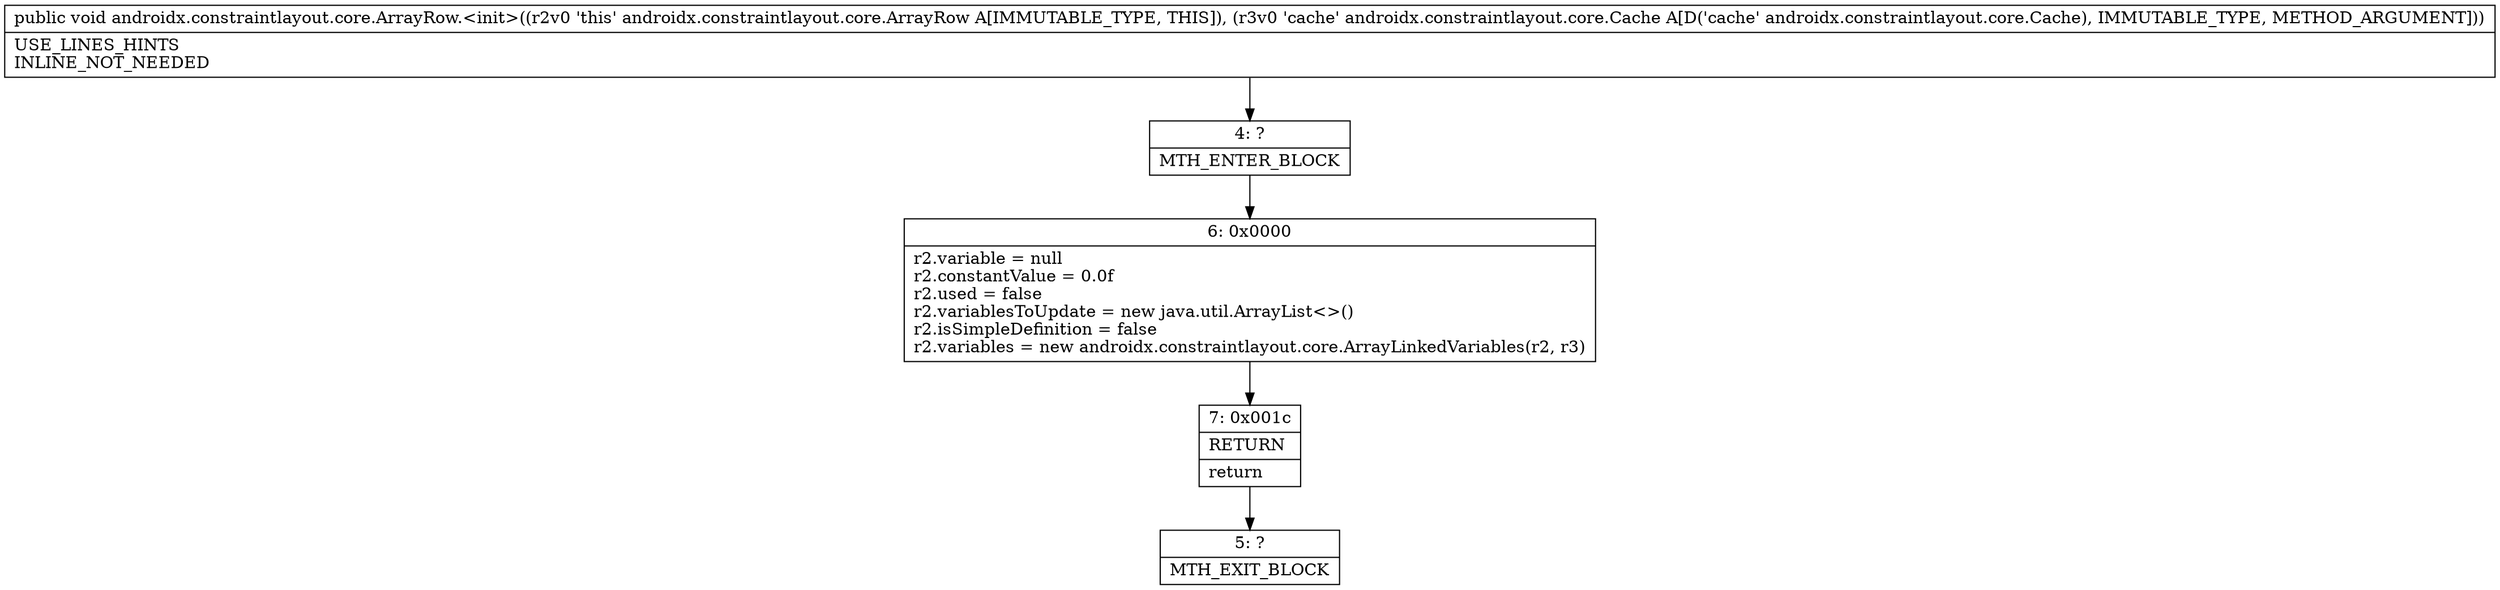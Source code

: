 digraph "CFG forandroidx.constraintlayout.core.ArrayRow.\<init\>(Landroidx\/constraintlayout\/core\/Cache;)V" {
Node_4 [shape=record,label="{4\:\ ?|MTH_ENTER_BLOCK\l}"];
Node_6 [shape=record,label="{6\:\ 0x0000|r2.variable = null\lr2.constantValue = 0.0f\lr2.used = false\lr2.variablesToUpdate = new java.util.ArrayList\<\>()\lr2.isSimpleDefinition = false\lr2.variables = new androidx.constraintlayout.core.ArrayLinkedVariables(r2, r3)\l}"];
Node_7 [shape=record,label="{7\:\ 0x001c|RETURN\l|return\l}"];
Node_5 [shape=record,label="{5\:\ ?|MTH_EXIT_BLOCK\l}"];
MethodNode[shape=record,label="{public void androidx.constraintlayout.core.ArrayRow.\<init\>((r2v0 'this' androidx.constraintlayout.core.ArrayRow A[IMMUTABLE_TYPE, THIS]), (r3v0 'cache' androidx.constraintlayout.core.Cache A[D('cache' androidx.constraintlayout.core.Cache), IMMUTABLE_TYPE, METHOD_ARGUMENT]))  | USE_LINES_HINTS\lINLINE_NOT_NEEDED\l}"];
MethodNode -> Node_4;Node_4 -> Node_6;
Node_6 -> Node_7;
Node_7 -> Node_5;
}


